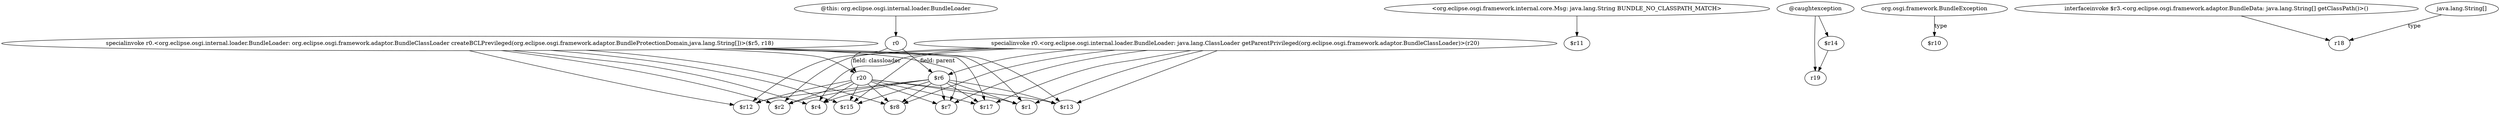 digraph g {
0[label="specialinvoke r0.<org.eclipse.osgi.internal.loader.BundleLoader: org.eclipse.osgi.framework.adaptor.BundleClassLoader createBCLPrevileged(org.eclipse.osgi.framework.adaptor.BundleProtectionDomain,java.lang.String[])>($r5, r18)"]
1[label="$r15"]
0->1[label=""]
2[label="r0"]
3[label="$r6"]
2->3[label="field: parent"]
4[label="r20"]
5[label="$r7"]
4->5[label=""]
6[label="specialinvoke r0.<org.eclipse.osgi.internal.loader.BundleLoader: java.lang.ClassLoader getParentPrivileged(org.eclipse.osgi.framework.adaptor.BundleClassLoader)>(r20)"]
7[label="$r1"]
6->7[label=""]
8[label="$r2"]
6->8[label=""]
9[label="$r17"]
6->9[label=""]
10[label="<org.eclipse.osgi.framework.internal.core.Msg: java.lang.String BUNDLE_NO_CLASSPATH_MATCH>"]
11[label="$r11"]
10->11[label=""]
2->4[label="field: classloader"]
6->5[label=""]
3->5[label=""]
12[label="$r13"]
3->12[label=""]
4->12[label=""]
13[label="$r8"]
6->13[label=""]
4->7[label=""]
14[label="$r4"]
6->14[label=""]
6->3[label=""]
0->5[label=""]
15[label="$r12"]
6->15[label=""]
0->14[label=""]
4->13[label=""]
16[label="@caughtexception"]
17[label="r19"]
16->17[label=""]
18[label="$r14"]
18->17[label=""]
3->1[label=""]
4->9[label=""]
6->12[label=""]
19[label="@this: org.eclipse.osgi.internal.loader.BundleLoader"]
19->2[label=""]
0->12[label=""]
20[label="org.osgi.framework.BundleException"]
21[label="$r10"]
20->21[label="type"]
0->7[label=""]
3->13[label=""]
4->15[label=""]
0->8[label=""]
0->4[label=""]
4->14[label=""]
3->14[label=""]
6->1[label=""]
22[label="interfaceinvoke $r3.<org.eclipse.osgi.framework.adaptor.BundleData: java.lang.String[] getClassPath()>()"]
23[label="r18"]
22->23[label=""]
3->8[label=""]
0->9[label=""]
0->13[label=""]
16->18[label=""]
3->7[label=""]
0->15[label=""]
4->8[label=""]
4->1[label=""]
3->9[label=""]
24[label="java.lang.String[]"]
24->23[label="type"]
3->15[label=""]
}